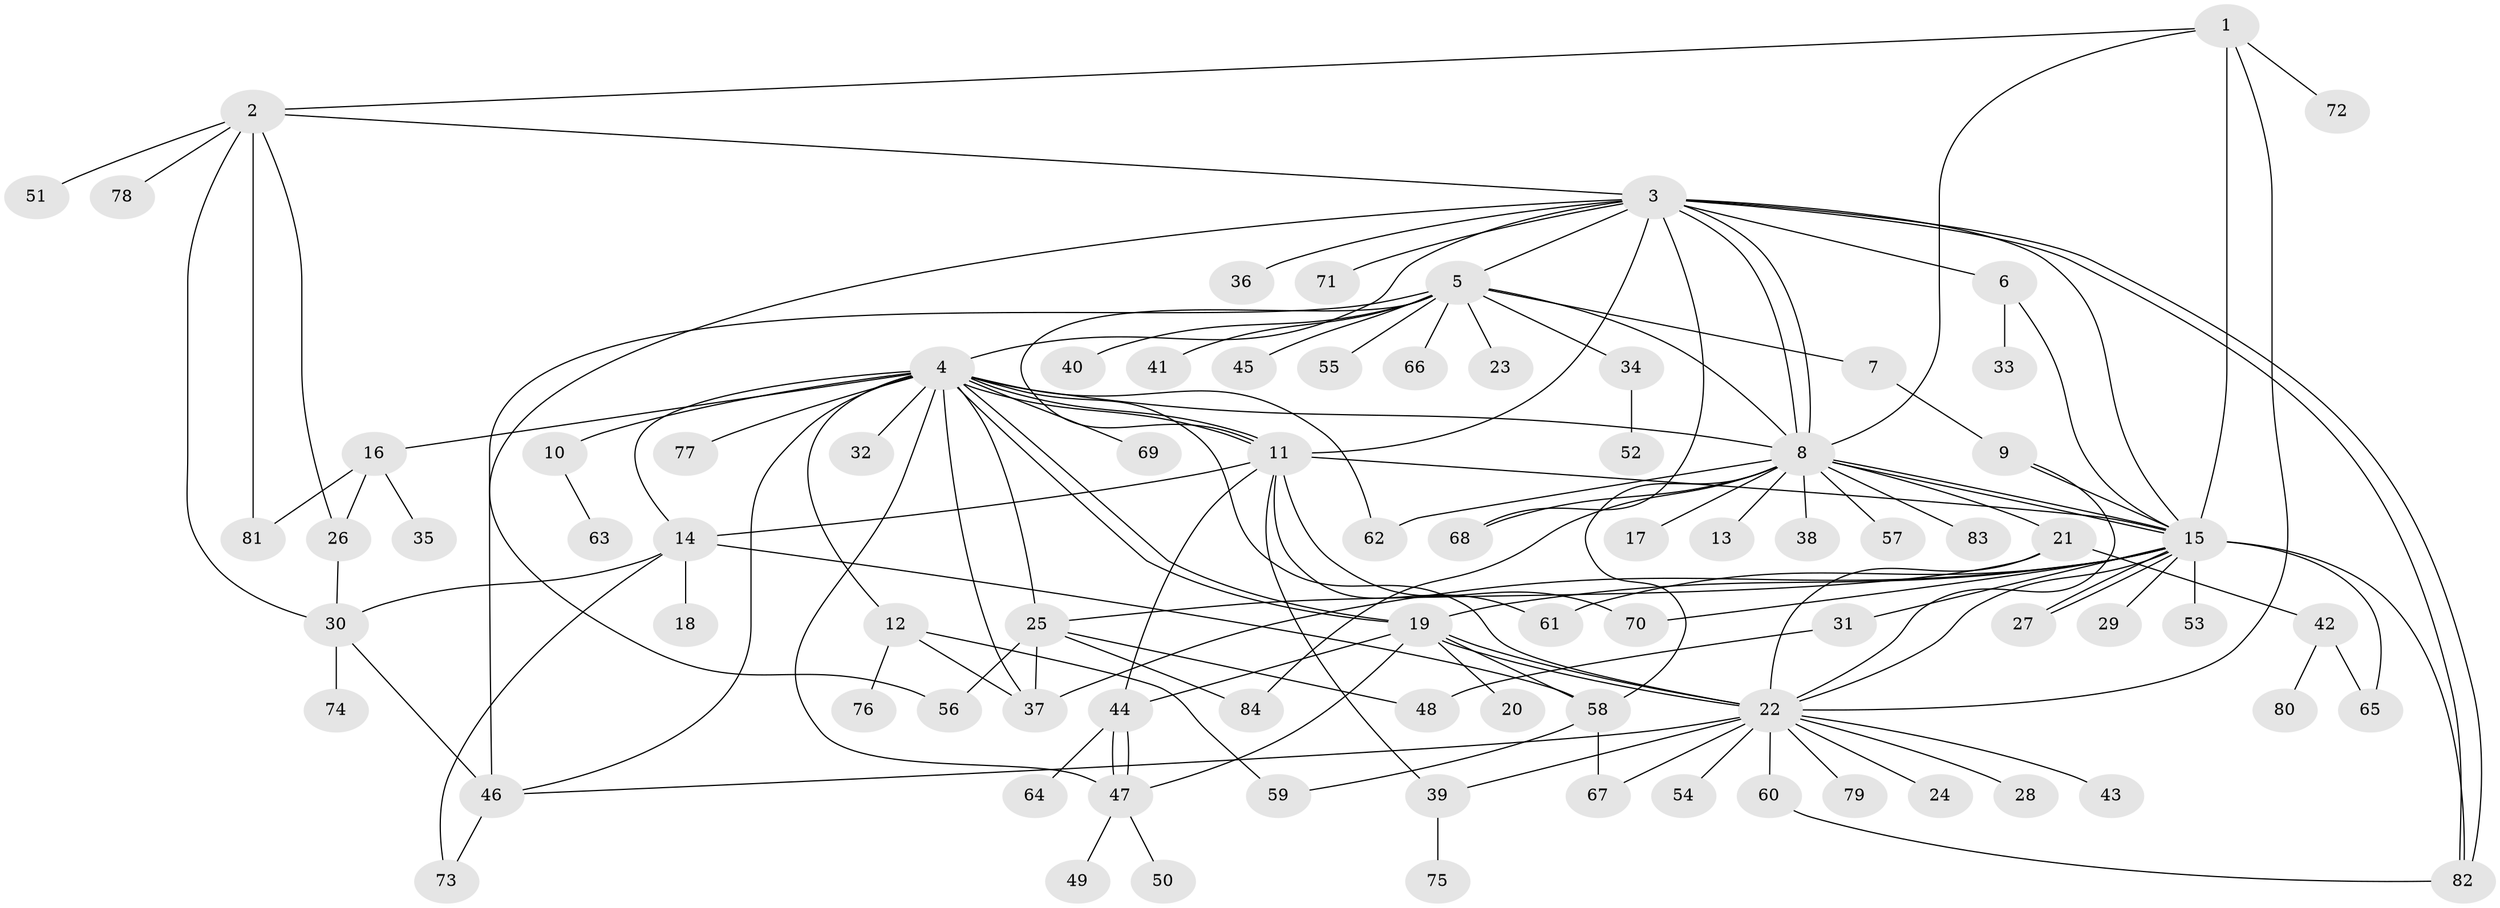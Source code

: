 // Generated by graph-tools (version 1.1) at 2025/26/03/09/25 03:26:03]
// undirected, 84 vertices, 138 edges
graph export_dot {
graph [start="1"]
  node [color=gray90,style=filled];
  1;
  2;
  3;
  4;
  5;
  6;
  7;
  8;
  9;
  10;
  11;
  12;
  13;
  14;
  15;
  16;
  17;
  18;
  19;
  20;
  21;
  22;
  23;
  24;
  25;
  26;
  27;
  28;
  29;
  30;
  31;
  32;
  33;
  34;
  35;
  36;
  37;
  38;
  39;
  40;
  41;
  42;
  43;
  44;
  45;
  46;
  47;
  48;
  49;
  50;
  51;
  52;
  53;
  54;
  55;
  56;
  57;
  58;
  59;
  60;
  61;
  62;
  63;
  64;
  65;
  66;
  67;
  68;
  69;
  70;
  71;
  72;
  73;
  74;
  75;
  76;
  77;
  78;
  79;
  80;
  81;
  82;
  83;
  84;
  1 -- 2;
  1 -- 8;
  1 -- 15;
  1 -- 22;
  1 -- 72;
  2 -- 3;
  2 -- 26;
  2 -- 30;
  2 -- 51;
  2 -- 78;
  2 -- 81;
  3 -- 4;
  3 -- 5;
  3 -- 6;
  3 -- 8;
  3 -- 8;
  3 -- 11;
  3 -- 15;
  3 -- 36;
  3 -- 56;
  3 -- 68;
  3 -- 71;
  3 -- 82;
  3 -- 82;
  4 -- 8;
  4 -- 10;
  4 -- 11;
  4 -- 11;
  4 -- 12;
  4 -- 14;
  4 -- 16;
  4 -- 19;
  4 -- 19;
  4 -- 22;
  4 -- 25;
  4 -- 32;
  4 -- 37;
  4 -- 46;
  4 -- 47;
  4 -- 62;
  4 -- 69;
  4 -- 77;
  5 -- 7;
  5 -- 8;
  5 -- 11;
  5 -- 23;
  5 -- 34;
  5 -- 40;
  5 -- 41;
  5 -- 45;
  5 -- 46;
  5 -- 55;
  5 -- 66;
  6 -- 15;
  6 -- 33;
  7 -- 9;
  8 -- 13;
  8 -- 15;
  8 -- 15;
  8 -- 17;
  8 -- 21;
  8 -- 38;
  8 -- 57;
  8 -- 58;
  8 -- 62;
  8 -- 68;
  8 -- 83;
  8 -- 84;
  9 -- 15;
  9 -- 22;
  10 -- 63;
  11 -- 14;
  11 -- 15;
  11 -- 39;
  11 -- 44;
  11 -- 61;
  11 -- 70;
  12 -- 37;
  12 -- 59;
  12 -- 76;
  14 -- 18;
  14 -- 30;
  14 -- 58;
  14 -- 73;
  15 -- 19;
  15 -- 22;
  15 -- 27;
  15 -- 27;
  15 -- 29;
  15 -- 31;
  15 -- 37;
  15 -- 53;
  15 -- 61;
  15 -- 65;
  15 -- 70;
  15 -- 82;
  16 -- 26;
  16 -- 35;
  16 -- 81;
  19 -- 20;
  19 -- 22;
  19 -- 22;
  19 -- 44;
  19 -- 47;
  19 -- 58;
  21 -- 22;
  21 -- 25;
  21 -- 42;
  22 -- 24;
  22 -- 28;
  22 -- 39;
  22 -- 43;
  22 -- 46;
  22 -- 54;
  22 -- 60;
  22 -- 67;
  22 -- 79;
  25 -- 37;
  25 -- 48;
  25 -- 56;
  25 -- 84;
  26 -- 30;
  30 -- 46;
  30 -- 74;
  31 -- 48;
  34 -- 52;
  39 -- 75;
  42 -- 65;
  42 -- 80;
  44 -- 47;
  44 -- 47;
  44 -- 64;
  46 -- 73;
  47 -- 49;
  47 -- 50;
  58 -- 59;
  58 -- 67;
  60 -- 82;
}
